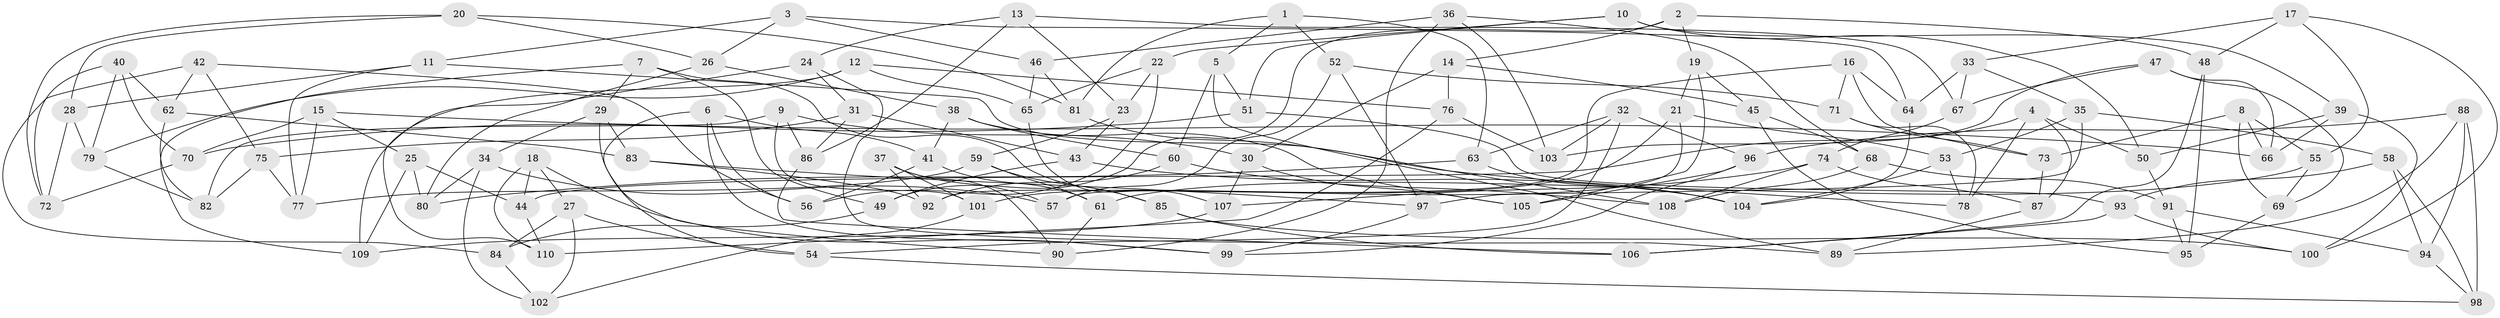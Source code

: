 // Generated by graph-tools (version 1.1) at 2025/03/03/09/25 03:03:06]
// undirected, 110 vertices, 220 edges
graph export_dot {
graph [start="1"]
  node [color=gray90,style=filled];
  1;
  2;
  3;
  4;
  5;
  6;
  7;
  8;
  9;
  10;
  11;
  12;
  13;
  14;
  15;
  16;
  17;
  18;
  19;
  20;
  21;
  22;
  23;
  24;
  25;
  26;
  27;
  28;
  29;
  30;
  31;
  32;
  33;
  34;
  35;
  36;
  37;
  38;
  39;
  40;
  41;
  42;
  43;
  44;
  45;
  46;
  47;
  48;
  49;
  50;
  51;
  52;
  53;
  54;
  55;
  56;
  57;
  58;
  59;
  60;
  61;
  62;
  63;
  64;
  65;
  66;
  67;
  68;
  69;
  70;
  71;
  72;
  73;
  74;
  75;
  76;
  77;
  78;
  79;
  80;
  81;
  82;
  83;
  84;
  85;
  86;
  87;
  88;
  89;
  90;
  91;
  92;
  93;
  94;
  95;
  96;
  97;
  98;
  99;
  100;
  101;
  102;
  103;
  104;
  105;
  106;
  107;
  108;
  109;
  110;
  1 -- 63;
  1 -- 81;
  1 -- 52;
  1 -- 5;
  2 -- 48;
  2 -- 19;
  2 -- 49;
  2 -- 14;
  3 -- 46;
  3 -- 26;
  3 -- 11;
  3 -- 64;
  4 -- 44;
  4 -- 78;
  4 -- 87;
  4 -- 50;
  5 -- 89;
  5 -- 51;
  5 -- 60;
  6 -- 56;
  6 -- 41;
  6 -- 99;
  6 -- 54;
  7 -- 49;
  7 -- 85;
  7 -- 29;
  7 -- 109;
  8 -- 69;
  8 -- 55;
  8 -- 73;
  8 -- 66;
  9 -- 101;
  9 -- 82;
  9 -- 86;
  9 -- 30;
  10 -- 50;
  10 -- 51;
  10 -- 39;
  10 -- 22;
  11 -- 78;
  11 -- 28;
  11 -- 77;
  12 -- 65;
  12 -- 76;
  12 -- 79;
  12 -- 110;
  13 -- 24;
  13 -- 67;
  13 -- 23;
  13 -- 86;
  14 -- 76;
  14 -- 30;
  14 -- 45;
  15 -- 70;
  15 -- 66;
  15 -- 25;
  15 -- 77;
  16 -- 92;
  16 -- 73;
  16 -- 71;
  16 -- 64;
  17 -- 55;
  17 -- 33;
  17 -- 48;
  17 -- 100;
  18 -- 27;
  18 -- 110;
  18 -- 99;
  18 -- 44;
  19 -- 21;
  19 -- 105;
  19 -- 45;
  20 -- 72;
  20 -- 28;
  20 -- 26;
  20 -- 81;
  21 -- 101;
  21 -- 57;
  21 -- 53;
  22 -- 65;
  22 -- 23;
  22 -- 56;
  23 -- 59;
  23 -- 43;
  24 -- 89;
  24 -- 31;
  24 -- 109;
  25 -- 80;
  25 -- 109;
  25 -- 44;
  26 -- 80;
  26 -- 38;
  27 -- 84;
  27 -- 54;
  27 -- 102;
  28 -- 72;
  28 -- 79;
  29 -- 34;
  29 -- 90;
  29 -- 83;
  30 -- 105;
  30 -- 107;
  31 -- 75;
  31 -- 86;
  31 -- 43;
  32 -- 96;
  32 -- 54;
  32 -- 63;
  32 -- 103;
  33 -- 64;
  33 -- 35;
  33 -- 67;
  34 -- 102;
  34 -- 80;
  34 -- 57;
  35 -- 53;
  35 -- 58;
  35 -- 97;
  36 -- 46;
  36 -- 103;
  36 -- 68;
  36 -- 90;
  37 -- 92;
  37 -- 57;
  37 -- 90;
  37 -- 101;
  38 -- 60;
  38 -- 41;
  38 -- 105;
  39 -- 100;
  39 -- 50;
  39 -- 66;
  40 -- 72;
  40 -- 79;
  40 -- 62;
  40 -- 70;
  41 -- 56;
  41 -- 61;
  42 -- 62;
  42 -- 84;
  42 -- 75;
  42 -- 56;
  43 -- 104;
  43 -- 49;
  44 -- 110;
  45 -- 95;
  45 -- 68;
  46 -- 81;
  46 -- 65;
  47 -- 103;
  47 -- 66;
  47 -- 69;
  47 -- 67;
  48 -- 95;
  48 -- 106;
  49 -- 84;
  50 -- 91;
  51 -- 70;
  51 -- 93;
  52 -- 57;
  52 -- 71;
  52 -- 97;
  53 -- 104;
  53 -- 78;
  54 -- 98;
  55 -- 61;
  55 -- 69;
  58 -- 93;
  58 -- 94;
  58 -- 98;
  59 -- 85;
  59 -- 77;
  59 -- 61;
  60 -- 108;
  60 -- 92;
  61 -- 90;
  62 -- 82;
  62 -- 83;
  63 -- 104;
  63 -- 80;
  64 -- 104;
  65 -- 107;
  67 -- 74;
  68 -- 91;
  68 -- 108;
  69 -- 95;
  70 -- 72;
  71 -- 73;
  71 -- 78;
  73 -- 87;
  74 -- 87;
  74 -- 107;
  74 -- 108;
  75 -- 77;
  75 -- 82;
  76 -- 103;
  76 -- 110;
  79 -- 82;
  81 -- 108;
  83 -- 97;
  83 -- 92;
  84 -- 102;
  85 -- 100;
  85 -- 106;
  86 -- 106;
  87 -- 89;
  88 -- 98;
  88 -- 96;
  88 -- 89;
  88 -- 94;
  91 -- 95;
  91 -- 94;
  93 -- 100;
  93 -- 106;
  94 -- 98;
  96 -- 105;
  96 -- 99;
  97 -- 99;
  101 -- 102;
  107 -- 109;
}
